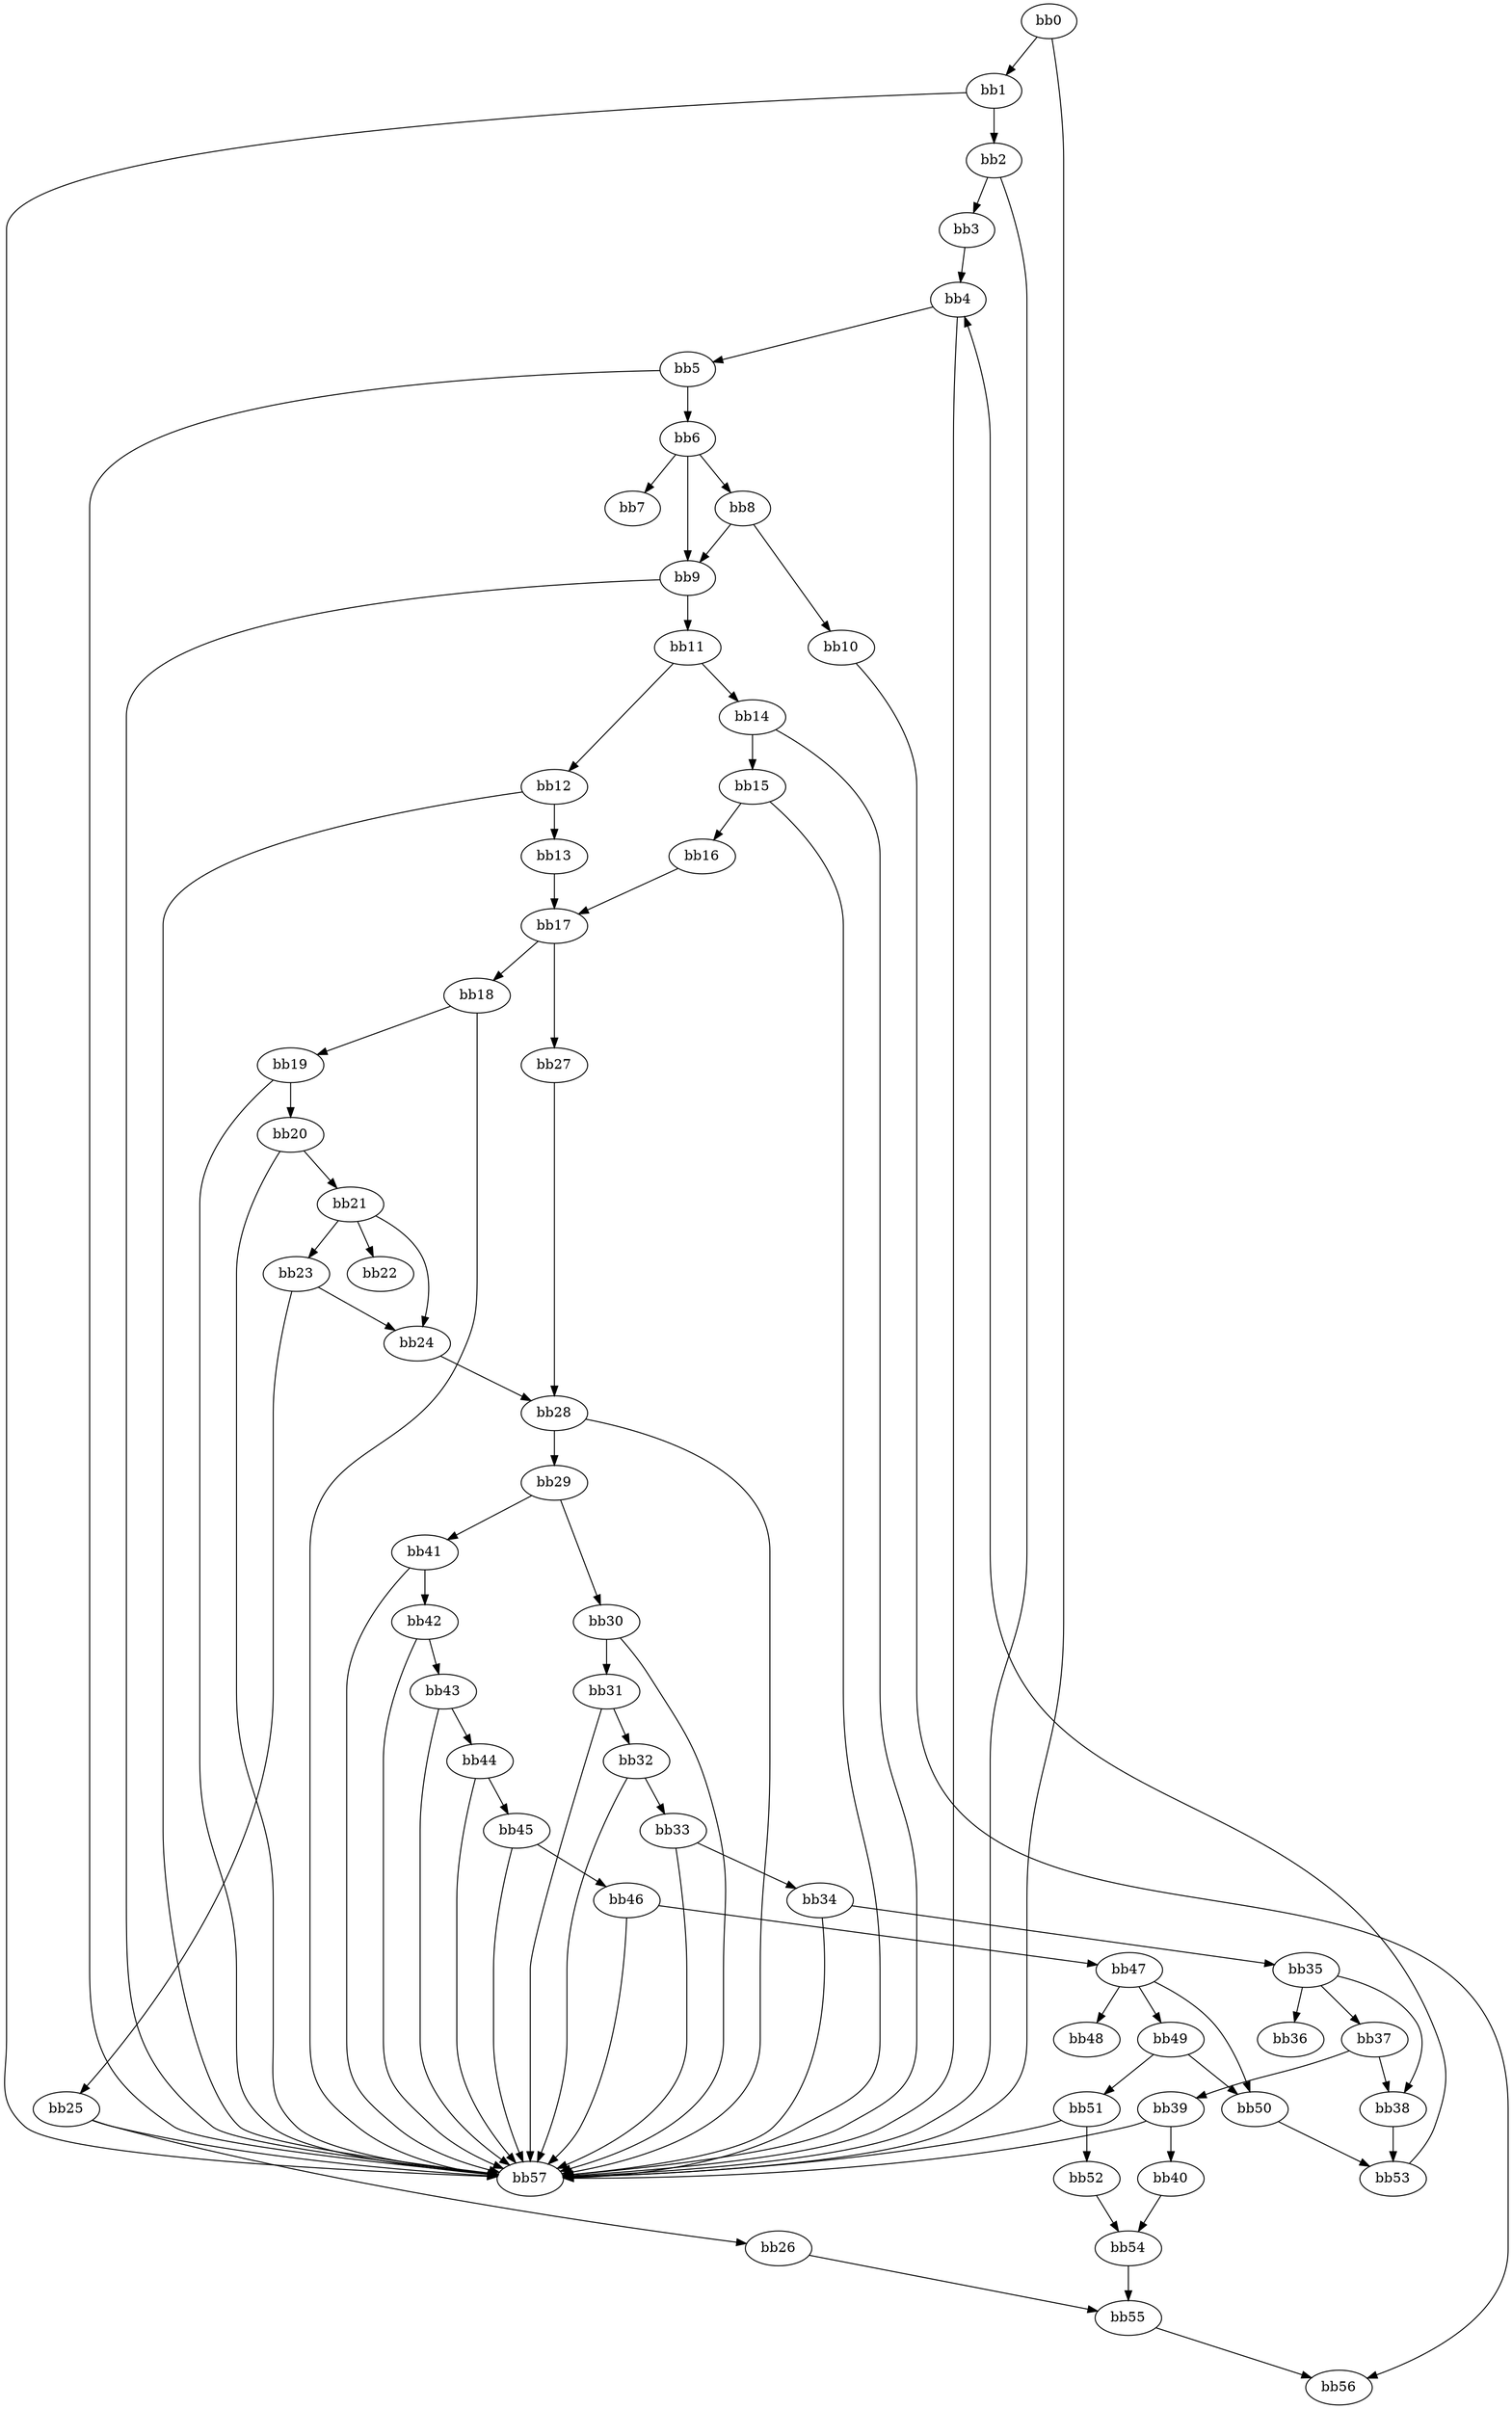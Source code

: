 digraph {
    0 [ label = "bb0\l" ]
    1 [ label = "bb1\l" ]
    2 [ label = "bb2\l" ]
    3 [ label = "bb3\l" ]
    4 [ label = "bb4\l" ]
    5 [ label = "bb5\l" ]
    6 [ label = "bb6\l" ]
    7 [ label = "bb7\l" ]
    8 [ label = "bb8\l" ]
    9 [ label = "bb9\l" ]
    10 [ label = "bb10\l" ]
    11 [ label = "bb11\l" ]
    12 [ label = "bb12\l" ]
    13 [ label = "bb13\l" ]
    14 [ label = "bb14\l" ]
    15 [ label = "bb15\l" ]
    16 [ label = "bb16\l" ]
    17 [ label = "bb17\l" ]
    18 [ label = "bb18\l" ]
    19 [ label = "bb19\l" ]
    20 [ label = "bb20\l" ]
    21 [ label = "bb21\l" ]
    22 [ label = "bb22\l" ]
    23 [ label = "bb23\l" ]
    24 [ label = "bb24\l" ]
    25 [ label = "bb25\l" ]
    26 [ label = "bb26\l" ]
    27 [ label = "bb27\l" ]
    28 [ label = "bb28\l" ]
    29 [ label = "bb29\l" ]
    30 [ label = "bb30\l" ]
    31 [ label = "bb31\l" ]
    32 [ label = "bb32\l" ]
    33 [ label = "bb33\l" ]
    34 [ label = "bb34\l" ]
    35 [ label = "bb35\l" ]
    36 [ label = "bb36\l" ]
    37 [ label = "bb37\l" ]
    38 [ label = "bb38\l" ]
    39 [ label = "bb39\l" ]
    40 [ label = "bb40\l" ]
    41 [ label = "bb41\l" ]
    42 [ label = "bb42\l" ]
    43 [ label = "bb43\l" ]
    44 [ label = "bb44\l" ]
    45 [ label = "bb45\l" ]
    46 [ label = "bb46\l" ]
    47 [ label = "bb47\l" ]
    48 [ label = "bb48\l" ]
    49 [ label = "bb49\l" ]
    50 [ label = "bb50\l" ]
    51 [ label = "bb51\l" ]
    52 [ label = "bb52\l" ]
    53 [ label = "bb53\l" ]
    54 [ label = "bb54\l" ]
    55 [ label = "bb55\l" ]
    56 [ label = "bb56\l" ]
    57 [ label = "bb57\l" ]
    0 -> 1 [ ]
    0 -> 57 [ ]
    1 -> 2 [ ]
    1 -> 57 [ ]
    2 -> 3 [ ]
    2 -> 57 [ ]
    3 -> 4 [ ]
    4 -> 5 [ ]
    4 -> 57 [ ]
    5 -> 6 [ ]
    5 -> 57 [ ]
    6 -> 7 [ ]
    6 -> 8 [ ]
    6 -> 9 [ ]
    8 -> 9 [ ]
    8 -> 10 [ ]
    9 -> 11 [ ]
    9 -> 57 [ ]
    10 -> 56 [ ]
    11 -> 12 [ ]
    11 -> 14 [ ]
    12 -> 13 [ ]
    12 -> 57 [ ]
    13 -> 17 [ ]
    14 -> 15 [ ]
    14 -> 57 [ ]
    15 -> 16 [ ]
    15 -> 57 [ ]
    16 -> 17 [ ]
    17 -> 18 [ ]
    17 -> 27 [ ]
    18 -> 19 [ ]
    18 -> 57 [ ]
    19 -> 20 [ ]
    19 -> 57 [ ]
    20 -> 21 [ ]
    20 -> 57 [ ]
    21 -> 22 [ ]
    21 -> 23 [ ]
    21 -> 24 [ ]
    23 -> 24 [ ]
    23 -> 25 [ ]
    24 -> 28 [ ]
    25 -> 26 [ ]
    25 -> 57 [ ]
    26 -> 55 [ ]
    27 -> 28 [ ]
    28 -> 29 [ ]
    28 -> 57 [ ]
    29 -> 30 [ ]
    29 -> 41 [ ]
    30 -> 31 [ ]
    30 -> 57 [ ]
    31 -> 32 [ ]
    31 -> 57 [ ]
    32 -> 33 [ ]
    32 -> 57 [ ]
    33 -> 34 [ ]
    33 -> 57 [ ]
    34 -> 35 [ ]
    34 -> 57 [ ]
    35 -> 36 [ ]
    35 -> 37 [ ]
    35 -> 38 [ ]
    37 -> 38 [ ]
    37 -> 39 [ ]
    38 -> 53 [ ]
    39 -> 40 [ ]
    39 -> 57 [ ]
    40 -> 54 [ ]
    41 -> 42 [ ]
    41 -> 57 [ ]
    42 -> 43 [ ]
    42 -> 57 [ ]
    43 -> 44 [ ]
    43 -> 57 [ ]
    44 -> 45 [ ]
    44 -> 57 [ ]
    45 -> 46 [ ]
    45 -> 57 [ ]
    46 -> 47 [ ]
    46 -> 57 [ ]
    47 -> 48 [ ]
    47 -> 49 [ ]
    47 -> 50 [ ]
    49 -> 50 [ ]
    49 -> 51 [ ]
    50 -> 53 [ ]
    51 -> 52 [ ]
    51 -> 57 [ ]
    52 -> 54 [ ]
    53 -> 4 [ ]
    54 -> 55 [ ]
    55 -> 56 [ ]
}


